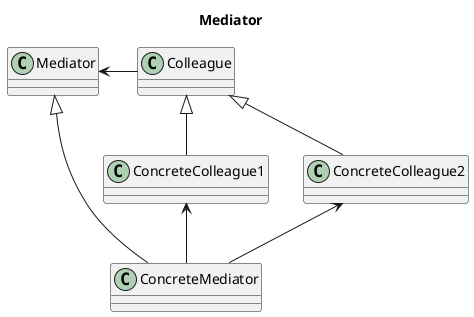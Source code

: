 # Ref https://ko.wikipedia.org/wiki/%EC%A4%91%EC%9E%AC%EC%9E%90_%ED%8C%A8%ED%84%B4

@startuml
title Mediator

class Mediator
class ConcreteMediator
class Colleague

class ConcreteColleague1
class ConcreteColleague2

Mediator <- Colleague
Mediator <|- ConcreteMediator
Colleague <|-- ConcreteColleague1
Colleague <|-- ConcreteColleague2
ConcreteColleague1 <-- ConcreteMediator
ConcreteColleague2 <-- ConcreteMediator

@enduml